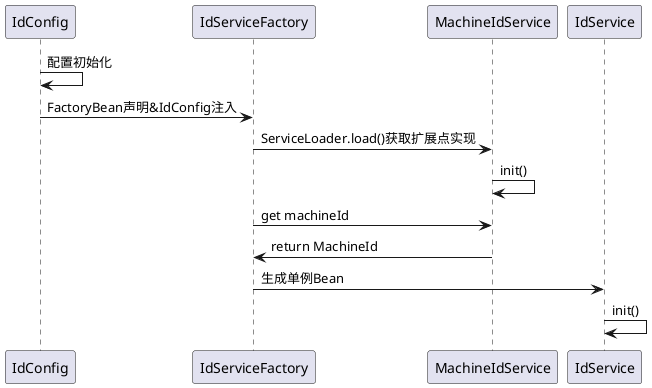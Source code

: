 @startuml
IdConfig -> IdConfig: 配置初始化
IdConfig ->IdServiceFactory: FactoryBean声明&IdConfig注入
IdServiceFactory -> MachineIdService: ServiceLoader.load()获取扩展点实现
MachineIdService -> MachineIdService: init()
IdServiceFactory -> MachineIdService: get machineId
MachineIdService -> IdServiceFactory: return MachineId
IdServiceFactory -> IdService: 生成单例Bean
IdService -> IdService: init()

@enduml
